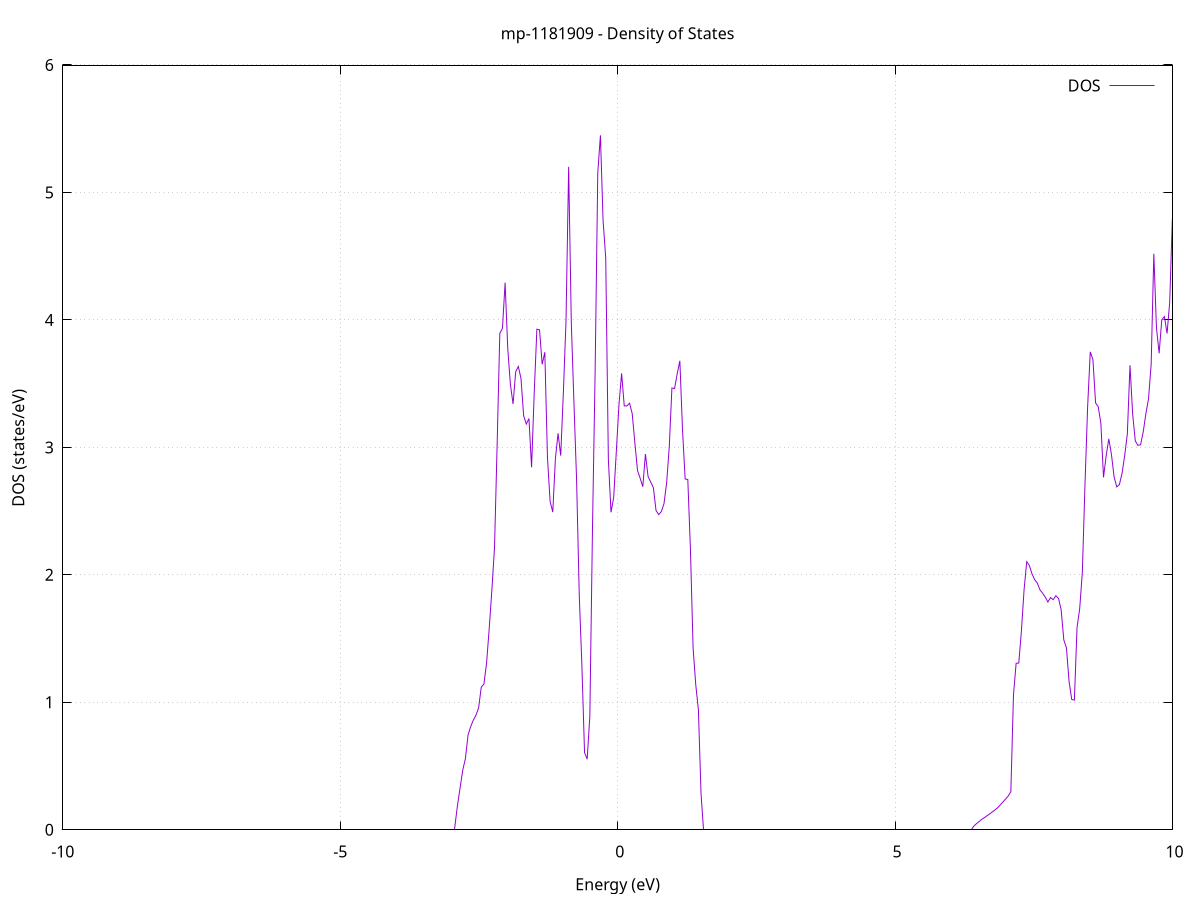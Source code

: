 set title 'mp-1181909 - Density of States'
set xlabel 'Energy (eV)'
set ylabel 'DOS (states/eV)'
set grid
set xrange [-10:10]
set yrange [0:5.993]
set xzeroaxis lt -1
set terminal png size 800,600
set output 'mp-1181909_dos_gnuplot.png'
plot '-' using 1:2 with lines title 'DOS'
-40.968900 0.000000
-40.921200 0.000000
-40.873400 0.000000
-40.825700 0.000000
-40.778000 0.000000
-40.730300 0.000000
-40.682600 0.000000
-40.634800 0.000000
-40.587100 0.000000
-40.539400 0.000000
-40.491700 0.000000
-40.444000 0.000000
-40.396200 0.000000
-40.348500 0.000000
-40.300800 0.000000
-40.253100 0.000000
-40.205300 0.000000
-40.157600 0.000000
-40.109900 0.000000
-40.062200 0.000000
-40.014500 0.000000
-39.966700 0.000000
-39.919000 0.000000
-39.871300 0.000000
-39.823600 0.000000
-39.775900 0.000000
-39.728100 0.000000
-39.680400 0.000000
-39.632700 0.000000
-39.585000 0.000000
-39.537200 0.000000
-39.489500 0.000000
-39.441800 0.000000
-39.394100 0.000000
-39.346400 0.000000
-39.298600 0.000000
-39.250900 0.000000
-39.203200 0.000000
-39.155500 0.000000
-39.107800 0.000000
-39.060000 0.000000
-39.012300 0.000000
-38.964600 0.000000
-38.916900 0.000000
-38.869100 0.000000
-38.821400 0.000000
-38.773700 0.000000
-38.726000 0.000000
-38.678300 0.000000
-38.630500 0.000000
-38.582800 0.000000
-38.535100 0.000000
-38.487400 0.000000
-38.439700 0.000000
-38.391900 0.000000
-38.344200 0.000000
-38.296500 0.000000
-38.248800 0.000000
-38.201100 0.000000
-38.153300 0.000000
-38.105600 0.000000
-38.057900 0.000000
-38.010200 0.000000
-37.962400 0.000000
-37.914700 0.000000
-37.867000 0.000000
-37.819300 0.000000
-37.771600 0.000000
-37.723800 0.000000
-37.676100 0.000000
-37.628400 0.000000
-37.580700 0.000000
-37.533000 0.000000
-37.485200 0.000000
-37.437500 0.000000
-37.389800 0.000000
-37.342100 0.000000
-37.294300 0.000000
-37.246600 0.000000
-37.198900 0.000000
-37.151200 0.000000
-37.103500 0.000000
-37.055700 0.000000
-37.008000 0.000000
-36.960300 0.000000
-36.912600 0.000000
-36.864900 0.000000
-36.817100 0.000000
-36.769400 0.000000
-36.721700 0.000000
-36.674000 0.000000
-36.626200 9.612100
-36.578500 0.000000
-36.530800 0.000000
-36.483100 0.000000
-36.435400 0.000000
-36.387600 0.000000
-36.339900 0.000000
-36.292200 0.000000
-36.244500 0.000000
-36.196800 0.000000
-36.149000 0.000000
-36.101300 0.000000
-36.053600 0.000000
-36.005900 0.000000
-35.958200 0.000000
-35.910400 0.000000
-35.862700 0.000000
-35.815000 0.000000
-35.767300 0.000000
-35.719500 0.000000
-35.671800 0.000000
-35.624100 0.000000
-35.576400 0.000000
-35.528700 0.000000
-35.480900 0.000000
-35.433200 0.000000
-35.385500 0.000000
-35.337800 0.000000
-35.290100 0.000000
-35.242300 0.000000
-35.194600 0.000000
-35.146900 0.000000
-35.099200 0.000000
-35.051400 0.000000
-35.003700 0.000000
-34.956000 0.000000
-34.908300 0.000000
-34.860600 0.000000
-34.812800 0.000000
-34.765100 0.000000
-34.717400 0.000000
-34.669700 0.000000
-34.622000 0.000000
-34.574200 0.000000
-34.526500 0.000000
-34.478800 0.000000
-34.431100 0.000000
-34.383300 0.000000
-34.335600 0.000000
-34.287900 0.000000
-34.240200 0.000000
-34.192500 0.000000
-34.144700 0.000000
-34.097000 0.000000
-34.049300 0.000000
-34.001600 0.000000
-33.953900 0.000000
-33.906100 0.000000
-33.858400 0.000000
-33.810700 0.000000
-33.763000 0.000000
-33.715200 0.000000
-33.667500 0.000000
-33.619800 0.000000
-33.572100 0.000000
-33.524400 0.000000
-33.476600 0.000000
-33.428900 0.000000
-33.381200 0.000000
-33.333500 0.000000
-33.285800 0.000000
-33.238000 0.000000
-33.190300 0.000000
-33.142600 0.000000
-33.094900 0.000000
-33.047200 0.000000
-32.999400 0.000000
-32.951700 0.000000
-32.904000 0.000000
-32.856300 0.000000
-32.808500 0.000000
-32.760800 0.000000
-32.713100 0.000000
-32.665400 0.000000
-32.617700 0.000000
-32.569900 0.000000
-32.522200 0.000000
-32.474500 0.000000
-32.426800 0.000000
-32.379100 0.000000
-32.331300 0.000000
-32.283600 0.000000
-32.235900 0.000000
-32.188200 0.000000
-32.140400 0.000000
-32.092700 0.000000
-32.045000 0.000000
-31.997300 0.000000
-31.949600 0.000000
-31.901800 0.000000
-31.854100 0.000000
-31.806400 0.000000
-31.758700 0.000000
-31.711000 0.000000
-31.663200 0.000000
-31.615500 0.000000
-31.567800 0.000000
-31.520100 0.000000
-31.472300 0.000000
-31.424600 0.000000
-31.376900 0.000000
-31.329200 0.000000
-31.281500 0.000000
-31.233700 0.000000
-31.186000 0.000000
-31.138300 0.000000
-31.090600 0.000000
-31.042900 0.000000
-30.995100 0.000000
-30.947400 0.000000
-30.899700 0.000000
-30.852000 0.000000
-30.804300 0.000000
-30.756500 0.000000
-30.708800 0.000000
-30.661100 0.000000
-30.613400 0.000000
-30.565600 0.000000
-30.517900 0.000000
-30.470200 0.000000
-30.422500 0.000000
-30.374800 0.000000
-30.327000 0.000000
-30.279300 0.000000
-30.231600 0.000000
-30.183900 0.000000
-30.136200 0.000000
-30.088400 0.000000
-30.040700 0.000000
-29.993000 0.000000
-29.945300 0.000000
-29.897500 0.000000
-29.849800 0.000000
-29.802100 0.000000
-29.754400 0.000000
-29.706700 0.000000
-29.658900 0.000000
-29.611200 0.000000
-29.563500 0.000000
-29.515800 0.000000
-29.468100 0.000000
-29.420300 0.000000
-29.372600 0.000000
-29.324900 0.000000
-29.277200 0.000000
-29.229400 0.000000
-29.181700 0.000000
-29.134000 0.000000
-29.086300 0.000000
-29.038600 0.000000
-28.990800 0.000000
-28.943100 0.000000
-28.895400 0.000000
-28.847700 0.000000
-28.800000 0.000000
-28.752200 0.000000
-28.704500 0.000000
-28.656800 0.000000
-28.609100 0.000000
-28.561300 0.000000
-28.513600 0.000000
-28.465900 0.000000
-28.418200 0.000000
-28.370500 0.000000
-28.322700 0.000000
-28.275000 0.000000
-28.227300 0.000000
-28.179600 0.000000
-28.131900 0.000000
-28.084100 0.000000
-28.036400 0.000000
-27.988700 0.000000
-27.941000 0.000000
-27.893300 0.000000
-27.845500 0.000000
-27.797800 0.000000
-27.750100 0.000000
-27.702400 0.000000
-27.654600 0.000000
-27.606900 0.000000
-27.559200 0.000000
-27.511500 0.000000
-27.463800 0.000000
-27.416000 0.000000
-27.368300 0.000000
-27.320600 0.000000
-27.272900 0.000000
-27.225200 0.000000
-27.177400 0.000000
-27.129700 0.000000
-27.082000 0.000000
-27.034300 0.000000
-26.986500 0.000000
-26.938800 0.000000
-26.891100 0.000000
-26.843400 0.000000
-26.795700 0.000000
-26.747900 0.000000
-26.700200 0.000000
-26.652500 0.000000
-26.604800 0.000000
-26.557100 0.000000
-26.509300 0.000000
-26.461600 0.000000
-26.413900 0.000000
-26.366200 0.000000
-26.318400 0.000000
-26.270700 0.000000
-26.223000 0.000000
-26.175300 0.000000
-26.127600 0.000000
-26.079800 0.000000
-26.032100 0.000000
-25.984400 0.000000
-25.936700 0.000000
-25.889000 0.000000
-25.841200 0.000000
-25.793500 0.000000
-25.745800 0.000000
-25.698100 0.000000
-25.650400 0.000000
-25.602600 0.000000
-25.554900 0.000000
-25.507200 0.000000
-25.459500 0.000000
-25.411700 0.000000
-25.364000 0.000000
-25.316300 0.000000
-25.268600 0.000000
-25.220900 0.000000
-25.173100 0.000000
-25.125400 0.000000
-25.077700 0.000000
-25.030000 0.000000
-24.982300 0.000000
-24.934500 0.000000
-24.886800 0.000000
-24.839100 0.000000
-24.791400 0.000000
-24.743600 0.000000
-24.695900 0.000000
-24.648200 0.000000
-24.600500 0.000000
-24.552800 0.000000
-24.505000 0.000000
-24.457300 0.000000
-24.409600 0.000000
-24.361900 0.000000
-24.314200 0.000000
-24.266400 0.000000
-24.218700 0.000000
-24.171000 0.000000
-24.123300 0.000000
-24.075500 0.000000
-24.027800 0.000000
-23.980100 0.000000
-23.932400 0.000000
-23.884700 0.000000
-23.836900 0.000000
-23.789200 0.000000
-23.741500 0.000000
-23.693800 0.000000
-23.646100 0.000000
-23.598300 0.000000
-23.550600 0.000000
-23.502900 0.000000
-23.455200 0.000000
-23.407400 0.000000
-23.359700 0.000000
-23.312000 0.000000
-23.264300 0.000000
-23.216600 0.000000
-23.168800 0.000000
-23.121100 0.000000
-23.073400 0.000000
-23.025700 0.000000
-22.978000 0.000000
-22.930200 0.000000
-22.882500 0.000000
-22.834800 0.000000
-22.787100 0.000000
-22.739400 0.000000
-22.691600 0.000000
-22.643900 0.000000
-22.596200 0.000000
-22.548500 0.000000
-22.500700 0.000000
-22.453000 0.000000
-22.405300 0.000000
-22.357600 0.000000
-22.309900 0.000000
-22.262100 0.000000
-22.214400 0.000000
-22.166700 0.000000
-22.119000 0.000000
-22.071300 0.000000
-22.023500 0.000000
-21.975800 0.000000
-21.928100 0.000000
-21.880400 0.000000
-21.832600 0.000000
-21.784900 0.000000
-21.737200 0.000000
-21.689500 0.000000
-21.641800 0.000000
-21.594000 0.000000
-21.546300 0.000000
-21.498600 0.000000
-21.450900 0.000000
-21.403200 0.000000
-21.355400 0.000000
-21.307700 0.000000
-21.260000 0.000000
-21.212300 0.000000
-21.164500 0.000000
-21.116800 0.000000
-21.069100 0.000000
-21.021400 0.000000
-20.973700 0.000000
-20.925900 0.000000
-20.878200 0.000000
-20.830500 0.000000
-20.782800 0.000000
-20.735100 0.000000
-20.687300 0.000000
-20.639600 0.000000
-20.591900 0.000000
-20.544200 0.000000
-20.496500 0.000000
-20.448700 0.000000
-20.401000 0.000000
-20.353300 0.000000
-20.305600 0.000000
-20.257800 0.000000
-20.210100 0.000000
-20.162400 0.000000
-20.114700 0.000000
-20.067000 0.000000
-20.019200 0.000000
-19.971500 0.000000
-19.923800 0.000000
-19.876100 0.000000
-19.828400 0.000000
-19.780600 0.000000
-19.732900 0.000000
-19.685200 0.000000
-19.637500 0.000000
-19.589700 0.000000
-19.542000 0.000000
-19.494300 0.000000
-19.446600 0.000000
-19.398900 0.000000
-19.351100 0.000000
-19.303400 0.000000
-19.255700 0.000000
-19.208000 0.000000
-19.160300 0.000000
-19.112500 0.000000
-19.064800 0.000000
-19.017100 0.000000
-18.969400 0.000000
-18.921600 0.000000
-18.873900 0.000000
-18.826200 0.000000
-18.778500 0.000000
-18.730800 0.000000
-18.683000 0.000000
-18.635300 0.000000
-18.587600 0.263800
-18.539900 0.436200
-18.492200 0.590300
-18.444400 0.769000
-18.396700 1.543200
-18.349000 2.036400
-18.301300 4.490500
-18.253500 7.555100
-18.205800 8.632700
-18.158100 6.891400
-18.110400 3.655300
-18.062700 2.371300
-18.014900 4.142600
-17.967200 4.722600
-17.919500 5.196800
-17.871800 5.894300
-17.824100 6.888500
-17.776300 8.792100
-17.728600 24.022300
-17.680900 24.872100
-17.633200 0.000000
-17.585500 0.000000
-17.537700 0.000000
-17.490000 0.000000
-17.442300 0.000000
-17.394600 0.000000
-17.346800 0.000000
-17.299100 0.000000
-17.251400 0.000000
-17.203700 0.000000
-17.156000 0.000000
-17.108200 0.000000
-17.060500 0.000000
-17.012800 0.000000
-16.965100 0.000000
-16.917400 0.000000
-16.869600 0.000000
-16.821900 0.000000
-16.774200 0.000000
-16.726500 0.000000
-16.678700 0.000000
-16.631000 0.000000
-16.583300 0.000000
-16.535600 0.000000
-16.487900 0.000000
-16.440100 0.000000
-16.392400 0.000000
-16.344700 0.000000
-16.297000 0.000000
-16.249300 0.000000
-16.201500 0.000000
-16.153800 0.048300
-16.106100 0.089700
-16.058400 0.122800
-16.010600 0.158200
-15.962900 0.194900
-15.915200 0.235400
-15.867500 0.282200
-15.819800 0.332100
-15.772000 0.507300
-15.724300 0.795200
-15.676600 0.830200
-15.628900 0.915000
-15.581200 0.971400
-15.533400 1.057200
-15.485700 1.160800
-15.438000 1.283800
-15.390300 1.464700
-15.342600 1.806900
-15.294800 2.337300
-15.247100 2.591100
-15.199400 3.863500
-15.151700 4.307200
-15.103900 5.479000
-15.056200 4.427900
-15.008500 3.558200
-14.960800 2.156500
-14.913100 0.861800
-14.865300 0.821500
-14.817600 1.270000
-14.769900 2.058400
-14.722200 3.811400
-14.674500 4.608900
-14.626700 4.851600
-14.579000 4.937000
-14.531300 4.557700
-14.483600 5.654200
-14.435800 5.614300
-14.388100 2.453700
-14.340400 1.351000
-14.292700 0.552300
-14.245000 0.000000
-14.197200 0.000000
-14.149500 0.000000
-14.101800 0.000000
-14.054100 0.000000
-14.006400 0.000000
-13.958600 0.000000
-13.910900 0.000000
-13.863200 0.000000
-13.815500 0.000000
-13.767700 0.000000
-13.720000 0.000000
-13.672300 0.000000
-13.624600 0.000000
-13.576900 0.000000
-13.529100 0.000000
-13.481400 0.000000
-13.433700 0.000000
-13.386000 0.000000
-13.338300 0.000000
-13.290500 0.000000
-13.242800 0.000000
-13.195100 0.000000
-13.147400 0.000000
-13.099600 0.000000
-13.051900 0.000000
-13.004200 0.000000
-12.956500 0.000000
-12.908800 0.000000
-12.861000 0.000000
-12.813300 0.000000
-12.765600 0.000000
-12.717900 0.000000
-12.670200 0.000000
-12.622400 0.000000
-12.574700 0.000000
-12.527000 0.000000
-12.479300 0.000000
-12.431600 0.000000
-12.383800 0.000000
-12.336100 0.000000
-12.288400 0.000000
-12.240700 0.000000
-12.192900 0.000000
-12.145200 0.000000
-12.097500 0.000000
-12.049800 0.000000
-12.002100 0.000000
-11.954300 0.000000
-11.906600 0.000000
-11.858900 0.000000
-11.811200 0.000000
-11.763500 0.000000
-11.715700 0.000000
-11.668000 0.000000
-11.620300 0.000000
-11.572600 0.000000
-11.524800 0.000000
-11.477100 0.000000
-11.429400 0.000000
-11.381700 0.000000
-11.334000 0.000000
-11.286200 0.000000
-11.238500 0.000000
-11.190800 0.000000
-11.143100 0.000000
-11.095400 0.000000
-11.047600 0.000000
-10.999900 0.000000
-10.952200 0.000000
-10.904500 0.000000
-10.856700 0.000000
-10.809000 0.000000
-10.761300 0.000000
-10.713600 0.000000
-10.665900 0.000000
-10.618100 0.000000
-10.570400 0.000000
-10.522700 0.000000
-10.475000 0.000000
-10.427300 0.000000
-10.379500 0.000000
-10.331800 0.000000
-10.284100 0.000000
-10.236400 0.000000
-10.188700 0.000000
-10.140900 0.000000
-10.093200 0.000000
-10.045500 0.000000
-9.997800 0.000000
-9.950000 0.000000
-9.902300 0.000000
-9.854600 0.000000
-9.806900 0.000000
-9.759200 0.000000
-9.711400 0.000000
-9.663700 0.000000
-9.616000 0.000000
-9.568300 0.000000
-9.520600 0.000000
-9.472800 0.000000
-9.425100 0.000000
-9.377400 0.000000
-9.329700 0.000000
-9.281900 0.000000
-9.234200 0.000000
-9.186500 0.000000
-9.138800 0.000000
-9.091100 0.000000
-9.043300 0.000000
-8.995600 0.000000
-8.947900 0.000000
-8.900200 0.000000
-8.852500 0.000000
-8.804700 0.000000
-8.757000 0.000000
-8.709300 0.000000
-8.661600 0.000000
-8.613800 0.000000
-8.566100 0.000000
-8.518400 0.000000
-8.470700 0.000000
-8.423000 0.000000
-8.375200 0.000000
-8.327500 0.000000
-8.279800 0.000000
-8.232100 0.000000
-8.184400 0.000000
-8.136600 0.000000
-8.088900 0.000000
-8.041200 0.000000
-7.993500 0.000000
-7.945700 0.000000
-7.898000 0.000000
-7.850300 0.000000
-7.802600 0.000000
-7.754900 0.000000
-7.707100 0.000000
-7.659400 0.000000
-7.611700 0.000000
-7.564000 0.000000
-7.516300 0.000000
-7.468500 0.000000
-7.420800 0.000000
-7.373100 0.000000
-7.325400 0.000000
-7.277700 0.000000
-7.229900 0.000000
-7.182200 0.000000
-7.134500 0.000000
-7.086800 0.000000
-7.039000 0.000000
-6.991300 0.000000
-6.943600 0.000000
-6.895900 0.000000
-6.848200 0.000000
-6.800400 0.000000
-6.752700 0.000000
-6.705000 0.000000
-6.657300 0.000000
-6.609600 0.000000
-6.561800 0.000000
-6.514100 0.000000
-6.466400 0.000000
-6.418700 0.000000
-6.370900 0.000000
-6.323200 0.000000
-6.275500 0.000000
-6.227800 0.000000
-6.180100 0.000000
-6.132300 0.000000
-6.084600 0.000000
-6.036900 0.000000
-5.989200 0.000000
-5.941500 0.000000
-5.893700 0.000000
-5.846000 0.000000
-5.798300 0.000000
-5.750600 0.000000
-5.702800 0.000000
-5.655100 0.000000
-5.607400 0.000000
-5.559700 0.000000
-5.512000 0.000000
-5.464200 0.000000
-5.416500 0.000000
-5.368800 0.000000
-5.321100 0.000000
-5.273400 0.000000
-5.225600 0.000000
-5.177900 0.000000
-5.130200 0.000000
-5.082500 0.000000
-5.034800 0.000000
-4.987000 0.000000
-4.939300 0.000000
-4.891600 0.000000
-4.843900 0.000000
-4.796100 0.000000
-4.748400 0.000000
-4.700700 0.000000
-4.653000 0.000000
-4.605300 0.000000
-4.557500 0.000000
-4.509800 0.000000
-4.462100 0.000000
-4.414400 0.000000
-4.366700 0.000000
-4.318900 0.000000
-4.271200 0.000000
-4.223500 0.000000
-4.175800 0.000000
-4.128000 0.000000
-4.080300 0.000000
-4.032600 0.000000
-3.984900 0.000000
-3.937200 0.000000
-3.889400 0.000000
-3.841700 0.000000
-3.794000 0.000000
-3.746300 0.000000
-3.698600 0.000000
-3.650800 0.000000
-3.603100 0.000000
-3.555400 0.000000
-3.507700 0.000000
-3.459900 0.000000
-3.412200 0.000000
-3.364500 0.000000
-3.316800 0.000000
-3.269100 0.000000
-3.221300 0.000000
-3.173600 0.000000
-3.125900 0.000000
-3.078200 0.000000
-3.030500 0.000000
-2.982700 0.000000
-2.935000 0.000000
-2.887300 0.189800
-2.839600 0.328300
-2.791900 0.467700
-2.744100 0.557800
-2.696400 0.742900
-2.648700 0.809900
-2.601000 0.860000
-2.553200 0.899400
-2.505500 0.957000
-2.457800 1.119400
-2.410100 1.143000
-2.362400 1.306700
-2.314600 1.579400
-2.266900 1.880500
-2.219200 2.214200
-2.171500 3.029100
-2.123800 3.894800
-2.076000 3.934200
-2.028300 4.292000
-1.980600 3.775300
-1.932900 3.494000
-1.885100 3.340800
-1.837400 3.593000
-1.789700 3.634800
-1.742000 3.541000
-1.694300 3.249200
-1.646500 3.183000
-1.598800 3.226400
-1.551100 2.843900
-1.503400 3.428800
-1.455700 3.927400
-1.407900 3.922300
-1.360200 3.651200
-1.312500 3.746600
-1.264800 2.919400
-1.217000 2.575200
-1.169300 2.492100
-1.121600 2.914100
-1.073900 3.110300
-1.026200 2.935300
-0.978400 3.427400
-0.930700 3.990300
-0.883000 5.200700
-0.835300 3.980300
-0.787600 3.350500
-0.739800 2.744400
-0.692100 1.845100
-0.644400 1.289800
-0.596700 0.605600
-0.548900 0.553800
-0.501200 0.892100
-0.453500 2.362900
-0.405800 3.593500
-0.358100 5.153400
-0.310300 5.448400
-0.262600 4.778700
-0.214900 4.487800
-0.167200 2.904500
-0.119500 2.490700
-0.071700 2.606100
-0.024000 2.965700
0.023700 3.334000
0.071400 3.580400
0.119100 3.325400
0.166900 3.325200
0.214600 3.346800
0.262300 3.265000
0.310000 3.038000
0.357800 2.819300
0.405500 2.758100
0.453200 2.691200
0.500900 2.947700
0.548600 2.770500
0.596400 2.727700
0.644100 2.683500
0.691800 2.505200
0.739500 2.472400
0.787200 2.496300
0.835000 2.558000
0.882700 2.719900
0.930400 3.005800
0.978100 3.466100
1.025900 3.461500
1.073600 3.577900
1.121300 3.679100
1.169000 3.136900
1.216700 2.752400
1.264500 2.747700
1.312200 2.196300
1.359900 1.425100
1.407600 1.138200
1.455300 0.941700
1.503100 0.281800
1.550800 0.000000
1.598500 0.000000
1.646200 0.000000
1.694000 0.000000
1.741700 0.000000
1.789400 0.000000
1.837100 0.000000
1.884800 0.000000
1.932600 0.000000
1.980300 0.000000
2.028000 0.000000
2.075700 0.000000
2.123400 0.000000
2.171200 0.000000
2.218900 0.000000
2.266600 0.000000
2.314300 0.000000
2.362000 0.000000
2.409800 0.000000
2.457500 0.000000
2.505200 0.000000
2.552900 0.000000
2.600700 0.000000
2.648400 0.000000
2.696100 0.000000
2.743800 0.000000
2.791500 0.000000
2.839300 0.000000
2.887000 0.000000
2.934700 0.000000
2.982400 0.000000
3.030100 0.000000
3.077900 0.000000
3.125600 0.000000
3.173300 0.000000
3.221000 0.000000
3.268800 0.000000
3.316500 0.000000
3.364200 0.000000
3.411900 0.000000
3.459600 0.000000
3.507400 0.000000
3.555100 0.000000
3.602800 0.000000
3.650500 0.000000
3.698200 0.000000
3.746000 0.000000
3.793700 0.000000
3.841400 0.000000
3.889100 0.000000
3.936900 0.000000
3.984600 0.000000
4.032300 0.000000
4.080000 0.000000
4.127700 0.000000
4.175500 0.000000
4.223200 0.000000
4.270900 0.000000
4.318600 0.000000
4.366300 0.000000
4.414100 0.000000
4.461800 0.000000
4.509500 0.000000
4.557200 0.000000
4.605000 0.000000
4.652700 0.000000
4.700400 0.000000
4.748100 0.000000
4.795800 0.000000
4.843600 0.000000
4.891300 0.000000
4.939000 0.000000
4.986700 0.000000
5.034400 0.000000
5.082200 0.000000
5.129900 0.000000
5.177600 0.000000
5.225300 0.000000
5.273000 0.000000
5.320800 0.000000
5.368500 0.000000
5.416200 0.000000
5.463900 0.000000
5.511700 0.000000
5.559400 0.000000
5.607100 0.000000
5.654800 0.000000
5.702500 0.000000
5.750300 0.000000
5.798000 0.000000
5.845700 0.000000
5.893400 0.000000
5.941100 0.000000
5.988900 0.000000
6.036600 0.000000
6.084300 0.000000
6.132000 0.000000
6.179800 0.000000
6.227500 0.000000
6.275200 0.000000
6.322900 0.000000
6.370600 0.000000
6.418400 0.028100
6.466100 0.047600
6.513800 0.064400
6.561500 0.082000
6.609200 0.095100
6.657000 0.109700
6.704700 0.124400
6.752400 0.139900
6.800100 0.155700
6.847900 0.172800
6.895600 0.195000
6.943300 0.217800
6.991000 0.240800
7.038700 0.264100
7.086500 0.299400
7.134200 1.058800
7.181900 1.306400
7.229600 1.307900
7.277300 1.561500
7.325100 1.884100
7.372800 2.103100
7.420500 2.073400
7.468200 2.007400
7.515900 1.962400
7.563700 1.935500
7.611400 1.882300
7.659100 1.856300
7.706800 1.824900
7.754600 1.786800
7.802300 1.821900
7.850000 1.805400
7.897700 1.836000
7.945400 1.815700
7.993200 1.726600
8.040900 1.489900
8.088600 1.427400
8.136300 1.162700
8.184000 1.021900
8.231800 1.017600
8.279500 1.587600
8.327200 1.733200
8.374900 2.018100
8.422700 2.707600
8.470400 3.318800
8.518100 3.749600
8.565800 3.688800
8.613500 3.349100
8.661300 3.319800
8.709000 3.188700
8.756700 2.764800
8.804400 2.934800
8.852100 3.067100
8.899900 2.943700
8.947600 2.768100
8.995300 2.690000
9.043000 2.707900
9.090800 2.796900
9.138500 2.936600
9.186200 3.105300
9.233900 3.644300
9.281600 3.262500
9.329400 3.050200
9.377100 3.016000
9.424800 3.020700
9.472500 3.122200
9.520200 3.264300
9.568000 3.381900
9.615700 3.652500
9.663400 4.519000
9.711100 3.938100
9.758900 3.738300
9.806600 4.000700
9.854300 4.026200
9.902000 3.893400
9.949700 4.138200
9.997500 4.794500
10.045200 4.517600
10.092900 4.494200
10.140600 4.492200
10.188300 3.801200
10.236100 6.682000
10.283800 5.058000
10.331500 5.998600
10.379200 7.301800
10.426900 5.154200
10.474700 2.604600
10.522400 3.177100
10.570100 2.515800
10.617800 1.674200
10.665600 1.117700
10.713300 1.009200
10.761000 0.966500
10.808700 0.885600
10.856400 0.852300
10.904200 0.842400
10.951900 0.825900
10.999600 0.811100
11.047300 0.791000
11.095000 0.761400
11.142800 0.742600
11.190500 0.732400
11.238200 0.724400
11.285900 0.716600
11.333700 0.708100
11.381400 0.698500
11.429100 0.686400
11.476800 0.676400
11.524500 0.668500
11.572300 0.661500
11.620000 0.655100
11.667700 0.648900
11.715400 0.642400
11.763100 0.636000
11.810900 0.628800
11.858600 0.619700
11.906300 0.612200
11.954000 0.605100
12.001800 0.598200
12.049500 0.592100
12.097200 0.586100
12.144900 0.580700
12.192600 0.576100
12.240400 0.572100
12.288100 0.566400
12.335800 0.562700
12.383500 0.560000
12.431200 0.558100
12.479000 0.556900
12.526700 0.556100
12.574400 0.555300
12.622100 0.536600
12.669800 0.510300
12.717600 0.436000
12.765300 0.396100
12.813000 0.351200
12.860700 0.514100
12.908500 0.501400
12.956200 0.503200
13.003900 0.500500
13.051600 0.492200
13.099300 0.515600
13.147100 0.505300
13.194800 0.499000
13.242500 0.487600
13.290200 0.479600
13.337900 0.479800
13.385700 0.810100
13.433400 0.885200
13.481100 0.954700
13.528800 1.002500
13.576600 1.087600
13.624300 1.132300
13.672000 1.184300
13.719700 1.407700
13.767400 1.374000
13.815200 1.371500
13.862900 1.398100
13.910600 1.405900
13.958300 1.436400
14.006000 1.463500
14.053800 1.473400
14.101500 1.412800
14.149200 1.357400
14.196900 1.310700
14.244700 1.267500
14.292400 1.228300
14.340100 1.206800
14.387800 1.208500
14.435500 1.227500
14.483300 1.256300
14.531000 1.278700
14.578700 1.339800
14.626400 1.324400
14.674100 1.249200
14.721900 1.053300
14.769600 0.918400
14.817300 0.825200
14.865000 0.679200
14.912800 0.532400
14.960500 0.457200
15.008200 0.461900
15.055900 0.569700
15.103600 0.668600
15.151400 0.766700
15.199100 0.819400
15.246800 0.770400
15.294500 0.786300
15.342200 0.788900
15.390000 0.808700
15.437700 0.903700
15.485400 0.999200
15.533100 1.077500
15.580800 1.195700
15.628600 1.292300
15.676300 1.349900
15.724000 1.361000
15.771700 1.398100
15.819500 1.377900
15.867200 1.354800
15.914900 1.338500
15.962600 1.319900
16.010300 1.293200
16.058100 1.259800
16.105800 1.214800
16.153500 1.223000
16.201200 1.215700
16.248900 1.198900
16.296700 1.171900
16.344400 1.177600
16.392100 1.159000
16.439800 1.118300
16.487600 1.105600
16.535300 1.063800
16.583000 1.033300
16.630700 1.045100
16.678400 1.067000
16.726200 1.079000
16.773900 1.119800
16.821600 1.184800
16.869300 1.230000
16.917000 1.328300
16.964800 1.445300
17.012500 1.396600
17.060200 1.422900
17.107900 1.581000
17.155700 1.473800
17.203400 1.365500
17.251100 1.333700
17.298800 1.356400
17.346500 1.376000
17.394300 1.374100
17.442000 1.356700
17.489700 1.473100
17.537400 1.744800
17.585100 1.674700
17.632900 1.650400
17.680600 1.570000
17.728300 1.516700
17.776000 1.469300
17.823700 1.425900
17.871500 1.411600
17.919200 1.359800
17.966900 1.318500
18.014600 1.288600
18.062400 1.232200
18.110100 1.194100
18.157800 1.187400
18.205500 1.186800
18.253200 1.192100
18.301000 1.216700
18.348700 1.222500
18.396400 1.206400
18.444100 1.202700
18.491800 1.193700
18.539600 1.177400
18.587300 1.050100
18.635000 1.008200
18.682700 1.018400
18.730500 0.985000
18.778200 0.951900
18.825900 1.024200
18.873600 1.009100
18.921300 1.024200
18.969100 1.044000
19.016800 1.047300
19.064500 1.040000
19.112200 1.047000
19.159900 1.060600
19.207700 1.076700
19.255400 1.090800
19.303100 1.138600
19.350800 1.114600
19.398600 1.127800
19.446300 1.145400
19.494000 1.156500
19.541700 1.186800
19.589400 1.238700
19.637200 1.349900
19.684900 1.351300
19.732600 1.347200
19.780300 1.319700
19.828000 1.293600
19.875800 1.255700
19.923500 1.231200
19.971200 1.198700
20.018900 1.172900
20.066700 1.152500
20.114400 1.144300
20.162100 1.140200
20.209800 1.131200
20.257500 1.118300
20.305300 1.123800
20.353000 1.152500
20.400700 1.132500
20.448400 1.144300
20.496100 1.127700
20.543900 1.119200
20.591600 1.061100
20.639300 0.976800
20.687000 0.946600
20.734700 0.990700
20.782500 1.070100
20.830200 1.333000
20.877900 1.307100
20.925600 1.280100
20.973400 1.293600
21.021100 1.436600
21.068800 1.333600
21.116500 1.264400
21.164200 1.234900
21.212000 1.202200
21.259700 1.140500
21.307400 1.136200
21.355100 1.093300
21.402800 1.016100
21.450600 0.875200
21.498300 1.038200
21.546000 1.086500
21.593700 1.314700
21.641500 1.258500
21.689200 1.370200
21.736900 1.521400
21.784600 1.681100
21.832300 1.822300
21.880100 2.538200
21.927800 2.794600
21.975500 2.730400
22.023200 2.379000
22.070900 2.201600
22.118700 2.267700
22.166400 2.492800
22.214100 2.754800
22.261800 2.462000
22.309600 2.375000
22.357300 2.273400
22.405000 1.961500
22.452700 1.787200
22.500400 1.716900
22.548200 1.684500
22.595900 1.596800
22.643600 1.632000
22.691300 1.741100
22.739000 1.828500
22.786800 1.881600
22.834500 1.838600
22.882200 1.659000
22.929900 1.319200
22.977600 1.344000
23.025400 1.458900
23.073100 1.608500
23.120800 1.583400
23.168500 1.637700
23.216300 1.713600
23.264000 1.758800
23.311700 1.800000
23.359400 1.718700
23.407100 1.661800
23.454900 1.627000
23.502600 1.564800
23.550300 1.496000
23.598000 1.426800
23.645700 1.400700
23.693500 1.336800
23.741200 1.334200
23.788900 1.377700
23.836600 1.446700
23.884400 1.470900
23.932100 1.331300
23.979800 1.214100
24.027500 1.171900
24.075200 1.173100
24.123000 1.173100
24.170700 1.221400
24.218400 1.285500
24.266100 1.337900
24.313800 1.336200
24.361600 1.355500
24.409300 1.439100
24.457000 1.482100
24.504700 1.533300
24.552500 1.548000
24.600200 1.522900
24.647900 1.570300
24.695600 1.552300
24.743300 1.504900
24.791100 1.480100
24.838800 1.497900
24.886500 1.528200
24.934200 1.438500
24.981900 1.384600
25.029700 1.404600
25.077400 1.378200
25.125100 1.357400
25.172800 1.260500
25.220600 1.218500
25.268300 1.218500
25.316000 1.305600
25.363700 1.287500
25.411400 1.291500
25.459200 1.292300
25.506900 1.299800
25.554600 1.355900
25.602300 1.406200
25.650000 1.503400
25.697800 1.673800
25.745500 1.748700
25.793200 1.719700
25.840900 1.793700
25.888600 1.873400
25.936400 1.890900
25.984100 1.822000
26.031800 1.810000
26.079500 1.820700
26.127300 1.920000
26.175000 1.929500
26.222700 1.856500
26.270400 1.705800
26.318100 1.690400
26.365900 1.648600
26.413600 1.681000
26.461300 1.653200
26.509000 1.611000
26.556700 1.601200
26.604500 1.599800
26.652200 1.600300
26.699900 1.695900
26.747600 1.761900
26.795400 1.770200
26.843100 1.764000
26.890800 1.920600
26.938500 2.062100
26.986200 2.042400
27.034000 2.042700
27.081700 2.057400
27.129400 1.947700
27.177100 1.777400
27.224800 1.622100
27.272600 1.464100
27.320300 1.395400
27.368000 1.356900
27.415700 1.460600
27.463500 1.569300
27.511200 1.633400
27.558900 1.679600
27.606600 1.759300
27.654300 1.737400
27.702100 1.748400
27.749800 1.785200
27.797500 1.824100
27.845200 1.816100
27.892900 1.842800
27.940700 1.891600
27.988400 1.907800
28.036100 1.894600
28.083800 1.812600
28.131500 1.774200
28.179300 1.739500
28.227000 1.802100
28.274700 1.973700
28.322400 1.771300
28.370200 1.737000
28.417900 1.745100
28.465600 1.752100
28.513300 1.749900
28.561000 1.859800
28.608800 1.929400
28.656500 2.019900
28.704200 2.013400
28.751900 2.059200
28.799600 2.077000
28.847400 2.073300
28.895100 2.059400
28.942800 2.029700
28.990500 1.947200
29.038300 1.855100
29.086000 1.795400
29.133700 1.688000
29.181400 1.561500
29.229100 1.461200
29.276900 1.378800
29.324600 1.309600
29.372300 1.214200
29.420000 1.106200
29.467700 1.043400
29.515500 1.026200
29.563200 1.026600
29.610900 1.059000
29.658600 1.148400
29.706400 1.293900
29.754100 1.381500
29.801800 1.553000
29.849500 1.570000
29.897200 1.605100
29.945000 1.600600
29.992700 1.557300
30.040400 1.513600
30.088100 1.515500
30.135800 1.347200
30.183600 1.281700
30.231300 1.292300
30.279000 1.296700
30.326700 1.310500
30.374500 1.385800
30.422200 1.449000
30.469900 1.530700
30.517600 1.528000
30.565300 1.553900
30.613100 1.539100
30.660800 1.513700
30.708500 1.517300
30.756200 1.496900
30.803900 1.539300
30.851700 1.550800
30.899400 1.629100
30.947100 1.810500
30.994800 1.963500
31.042500 2.151500
31.090300 2.321300
31.138000 2.477400
31.185700 2.625200
31.233400 2.664200
31.281200 2.677300
31.328900 2.640200
31.376600 2.518900
31.424300 2.419100
31.472000 2.366100
31.519800 2.259800
31.567500 2.158800
31.615200 2.117000
31.662900 2.057500
31.710600 1.971900
31.758400 1.928200
31.806100 1.901200
31.853800 1.858600
31.901500 1.770000
31.949300 1.812300
31.997000 1.912800
32.044700 1.976500
32.092400 1.866600
32.140100 1.767100
32.187900 1.706400
32.235600 1.693800
32.283300 1.806800
32.331000 1.792500
32.378700 1.860900
32.426500 2.003900
32.474200 2.122700
32.521900 2.222000
32.569600 2.250300
32.617400 2.306800
32.665100 2.405900
32.712800 2.454700
32.760500 2.499500
32.808200 2.489600
32.856000 2.442000
32.903700 2.238400
32.951400 2.168700
32.999100 2.024200
33.046800 1.873800
33.094600 1.610100
33.142300 1.445900
33.190000 1.373900
33.237700 1.297400
33.285400 1.320600
33.333200 1.395800
33.380900 1.465600
33.428600 1.565500
33.476300 1.636700
33.524100 1.556400
33.571800 1.485900
33.619500 1.522300
33.667200 1.672700
33.714900 1.793600
33.762700 1.910500
33.810400 1.983700
33.858100 2.008000
33.905800 2.075000
33.953500 2.081000
34.001300 2.059200
34.049000 2.030700
34.096700 2.018500
34.144400 2.109700
34.192200 2.296400
34.239900 2.361600
34.287600 2.463400
34.335300 2.624300
34.383000 2.417800
34.430800 2.341600
34.478500 2.287600
34.526200 2.303300
34.573900 2.318400
34.621600 2.405200
34.669400 2.434900
34.717100 2.575100
34.764800 2.530400
34.812500 2.493600
34.860300 2.591400
34.908000 2.716600
34.955700 2.571000
35.003400 2.505900
35.051100 2.498800
35.098900 2.463900
35.146600 2.559000
35.194300 2.474600
35.242000 2.487100
35.289700 2.572300
35.337500 2.435800
35.385200 2.273700
35.432900 2.202400
35.480600 2.193000
35.528300 2.142000
35.576100 2.125800
35.623800 2.096500
35.671500 2.023100
35.719200 1.876100
35.767000 1.818700
35.814700 1.694700
35.862400 1.585900
35.910100 1.604600
35.957800 1.665400
36.005600 1.783700
36.053300 1.952600
36.101000 2.022500
36.148700 2.112800
36.196400 2.119500
36.244200 2.006800
36.291900 1.816800
36.339600 1.684900
36.387300 1.671700
36.435100 1.636800
36.482800 1.561200
36.530500 1.511300
36.578200 1.537700
36.625900 1.594900
36.673700 1.661300
36.721400 1.725300
36.769100 1.760200
36.816800 1.775500
36.864500 1.741700
36.912300 1.723200
36.960000 1.742900
37.007700 1.679400
37.055400 1.655600
37.103200 1.629800
37.150900 1.639700
37.198600 1.597300
37.246300 1.671200
37.294000 1.742800
37.341800 1.754000
37.389500 1.696700
37.437200 1.694900
37.484900 1.671100
37.532600 1.659800
37.580400 1.679200
37.628100 1.675500
37.675800 1.686400
37.723500 1.705100
37.771300 1.776000
37.819000 1.844200
37.866700 1.866600
37.914400 1.857800
37.962100 1.925500
38.009900 1.886900
38.057600 1.909500
38.105300 1.850900
38.153000 1.790500
38.200700 1.860600
38.248500 1.922000
38.296200 1.849400
38.343900 1.802000
38.391600 1.767700
38.439300 1.760200
38.487100 1.745900
38.534800 1.697000
38.582500 1.690200
38.630200 1.699700
38.678000 1.722900
38.725700 1.718900
38.773400 1.704900
38.821100 1.681900
38.868800 1.691300
38.916600 1.710400
38.964300 1.696700
39.012000 1.686300
39.059700 1.672200
39.107400 1.680500
39.155200 1.703000
39.202900 1.709700
39.250600 1.725600
39.298300 1.760100
39.346100 1.799500
39.393800 1.854100
39.441500 1.838000
39.489200 1.764400
39.536900 1.821000
39.584700 1.747000
39.632400 1.726300
39.680100 1.721100
39.727800 1.701700
39.775500 1.654200
39.823300 1.635300
39.871000 1.621000
39.918700 1.607200
39.966400 1.612200
40.014200 1.620600
40.061900 1.619200
40.109600 1.647200
40.157300 1.723100
40.205000 1.801600
40.252800 1.897700
40.300500 1.943500
40.348200 1.966000
40.395900 2.086600
40.443600 2.141800
40.491400 2.185900
40.539100 2.173300
40.586800 2.142600
40.634500 2.060700
40.682200 2.031600
40.730000 1.990300
40.777700 1.962600
40.825400 2.004700
40.873100 1.934100
40.920900 1.847500
40.968600 1.868900
41.016300 1.959000
41.064000 2.088000
41.111700 2.042400
41.159500 2.052000
41.207200 2.067400
41.254900 2.060500
41.302600 1.973900
41.350300 1.909700
41.398100 1.913600
41.445800 1.930400
41.493500 1.907200
41.541200 1.883000
41.589000 1.878600
41.636700 1.868000
41.684400 1.841500
41.732100 1.751000
41.779800 1.686200
41.827600 1.700600
41.875300 1.740100
41.923000 1.798900
41.970700 1.930400
42.018400 2.108600
42.066200 2.193100
42.113900 2.297600
42.161600 2.352100
42.209300 2.321000
42.257100 2.308400
42.304800 2.240900
42.352500 2.151200
42.400200 2.063500
42.447900 2.015700
42.495700 1.967400
42.543400 1.944600
42.591100 1.857000
42.638800 1.859300
42.686500 1.866800
42.734300 1.929900
42.782000 2.010300
42.829700 2.003100
42.877400 2.163200
42.925200 2.211900
42.972900 2.242200
43.020600 2.222800
43.068300 2.157500
43.116000 2.085900
43.163800 2.065200
43.211500 2.065900
43.259200 2.083700
43.306900 2.080200
43.354600 2.059600
43.402400 2.051400
43.450100 2.076000
43.497800 2.122900
43.545500 2.157200
43.593200 2.165000
43.641000 2.168100
43.688700 2.182900
43.736400 2.058800
43.784100 1.958500
43.831900 1.969300
43.879600 2.026100
43.927300 2.062100
43.975000 2.049000
44.022700 2.098700
44.070500 2.131600
44.118200 2.123400
44.165900 2.144100
44.213600 2.111200
44.261300 2.095500
44.309100 2.005000
44.356800 2.006500
44.404500 2.008200
44.452200 2.038900
44.500000 2.010000
44.547700 1.892300
44.595400 1.831800
44.643100 1.769700
44.690800 1.723800
44.738600 1.754400
44.786300 1.794600
44.834000 1.849000
44.881700 1.919600
44.929400 2.111300
44.977200 2.186000
45.024900 2.238900
45.072600 2.220800
45.120300 2.141800
45.168100 2.174100
45.215800 2.251900
45.263500 2.236200
45.311200 2.191000
45.358900 2.209800
45.406700 2.284300
45.454400 2.285300
45.502100 2.295000
45.549800 2.285500
45.597500 2.326600
45.645300 2.358800
45.693000 2.304600
45.740700 2.272200
45.788400 2.233800
45.836100 2.146300
45.883900 2.129900
45.931600 2.113200
45.979300 2.133800
46.027000 2.143100
46.074800 2.137700
46.122500 2.131800
46.170200 2.085900
46.217900 2.046200
46.265600 2.043600
46.313400 2.052900
46.361100 2.042400
46.408800 2.013800
46.456500 1.978100
46.504200 2.003200
46.552000 2.040300
46.599700 2.090400
46.647400 2.139400
46.695100 2.194400
46.742900 2.329600
46.790600 2.453500
46.838300 2.546300
46.886000 2.605200
46.933700 2.579400
46.981500 2.456900
47.029200 2.391500
47.076900 2.231400
47.124600 2.127200
47.172300 2.063700
47.220100 1.998700
47.267800 1.936600
47.315500 1.852400
47.363200 1.795400
47.411000 1.774500
47.458700 1.767700
47.506400 1.744500
47.554100 1.716100
47.601800 1.682000
47.649600 1.674500
47.697300 1.667900
47.745000 1.658200
47.792700 1.643500
47.840400 1.633900
47.888200 1.588500
47.935900 1.560700
47.983600 1.531600
48.031300 1.460700
48.079100 1.381000
48.126800 1.301500
48.174500 1.244200
48.222200 1.260300
48.269900 1.098800
48.317700 1.060100
48.365400 1.054300
48.413100 1.051900
48.460800 1.011000
48.508500 0.970500
48.556300 0.861400
48.604000 0.764700
48.651700 0.671700
48.699400 0.604900
48.747100 0.542400
48.794900 0.482200
48.842600 0.456200
48.890300 0.427800
48.938000 0.401000
48.985800 0.386900
49.033500 0.332400
49.081200 0.275300
49.128900 0.236200
49.176600 0.206600
49.224400 0.188600
49.272100 0.176400
49.319800 0.164900
49.367500 0.153500
49.415200 0.138900
49.463000 0.096700
49.510700 0.070800
49.558400 0.053200
49.606100 0.040300
49.653900 0.029100
49.701600 0.019300
49.749300 0.012300
49.797000 0.008900
49.844700 0.006600
49.892500 0.004600
49.940200 0.003000
49.987900 0.001700
50.035600 0.000800
50.083300 0.000200
50.131100 0.000000
50.178800 0.000000
50.226500 0.000000
50.274200 0.000000
50.322000 0.000000
50.369700 0.000000
50.417400 0.000000
50.465100 0.000000
50.512800 0.000000
50.560600 0.000000
50.608300 0.000000
50.656000 0.000000
50.703700 0.000000
50.751400 0.000000
50.799200 0.000000
50.846900 0.000000
50.894600 0.000000
50.942300 0.000000
50.990000 0.000000
51.037800 0.000000
51.085500 0.000000
51.133200 0.000000
51.180900 0.000000
51.228700 0.000000
51.276400 0.000000
51.324100 0.000000
51.371800 0.000000
51.419500 0.000000
51.467300 0.000000
51.515000 0.000000
51.562700 0.000000
51.610400 0.000000
51.658100 0.000000
51.705900 0.000000
51.753600 0.000000
51.801300 0.000000
51.849000 0.000000
51.896800 0.000000
51.944500 0.000000
51.992200 0.000000
52.039900 0.000000
52.087600 0.000000
52.135400 0.000000
52.183100 0.000000
52.230800 0.000000
52.278500 0.000000
52.326200 0.000000
52.374000 0.000000
52.421700 0.000000
52.469400 0.000000
52.517100 0.000000
52.564900 0.000000
52.612600 0.000000
52.660300 0.000000
52.708000 0.000000
52.755700 0.000000
52.803500 0.000000
52.851200 0.000000
52.898900 0.000000
52.946600 0.000000
52.994300 0.000000
53.042100 0.000000
53.089800 0.000000
53.137500 0.000000
53.185200 0.000000
53.233000 0.000000
53.280700 0.000000
53.328400 0.000000
53.376100 0.000000
53.423800 0.000000
53.471600 0.000000
53.519300 0.000000
53.567000 0.000000
53.614700 0.000000
53.662400 0.000000
53.710200 0.000000
53.757900 0.000000
53.805600 0.000000
53.853300 0.000000
53.901000 0.000000
53.948800 0.000000
53.996500 0.000000
54.044200 0.000000
54.091900 0.000000
54.139700 0.000000
54.187400 0.000000
54.235100 0.000000
54.282800 0.000000
54.330500 0.000000
54.378300 0.000000
54.426000 0.000000
54.473700 0.000000
e
